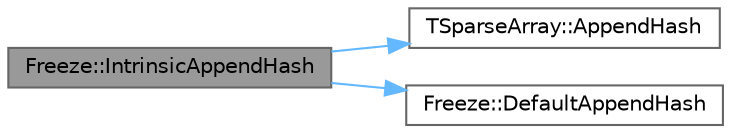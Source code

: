 digraph "Freeze::IntrinsicAppendHash"
{
 // INTERACTIVE_SVG=YES
 // LATEX_PDF_SIZE
  bgcolor="transparent";
  edge [fontname=Helvetica,fontsize=10,labelfontname=Helvetica,labelfontsize=10];
  node [fontname=Helvetica,fontsize=10,shape=box,height=0.2,width=0.4];
  rankdir="LR";
  Node1 [id="Node000001",label="Freeze::IntrinsicAppendHash",height=0.2,width=0.4,color="gray40", fillcolor="grey60", style="filled", fontcolor="black",tooltip=" "];
  Node1 -> Node2 [id="edge1_Node000001_Node000002",color="steelblue1",style="solid",tooltip=" "];
  Node2 [id="Node000002",label="TSparseArray::AppendHash",height=0.2,width=0.4,color="grey40", fillcolor="white", style="filled",URL="$d0/db8/classTSparseArray.html#a536d336a67f526a174dec5ef77a89605",tooltip=" "];
  Node1 -> Node3 [id="edge2_Node000001_Node000003",color="steelblue1",style="solid",tooltip=" "];
  Node3 [id="Node000003",label="Freeze::DefaultAppendHash",height=0.2,width=0.4,color="grey40", fillcolor="white", style="filled",URL="$d3/d60/namespaceFreeze.html#a7df7864b3c3b9d61ea51c405559768c0",tooltip=" "];
}
